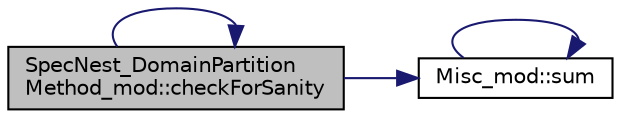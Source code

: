 digraph "SpecNest_DomainPartitionMethod_mod::checkForSanity"
{
 // LATEX_PDF_SIZE
  edge [fontname="Helvetica",fontsize="10",labelfontname="Helvetica",labelfontsize="10"];
  node [fontname="Helvetica",fontsize="10",shape=record];
  rankdir="LR";
  Node1 [label="SpecNest_DomainPartition\lMethod_mod::checkForSanity",height=0.2,width=0.4,color="black", fillcolor="grey75", style="filled", fontcolor="black",tooltip=" "];
  Node1 -> Node1 [color="midnightblue",fontsize="10",style="solid",fontname="Helvetica"];
  Node1 -> Node2 [color="midnightblue",fontsize="10",style="solid",fontname="Helvetica"];
  Node2 [label="Misc_mod::sum",height=0.2,width=0.4,color="black", fillcolor="white", style="filled",URL="$namespaceMisc__mod.html#a715e59341730f07df7823e76c513d837",tooltip="Return the sum of an input vector of logical values assuming .true. => 1 and .false...."];
  Node2 -> Node2 [color="midnightblue",fontsize="10",style="solid",fontname="Helvetica"];
}
